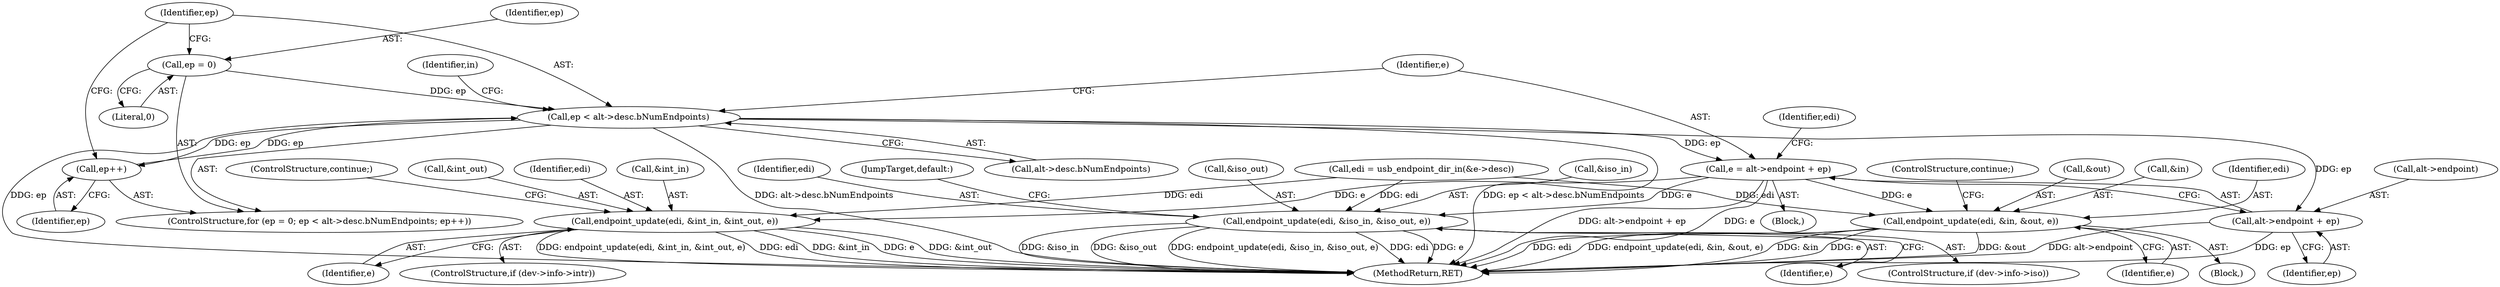 digraph "0_linux_7c80f9e4a588f1925b07134bb2e3689335f6c6d8@pointer" {
"1000167" [label="(Call,ep < alt->desc.bNumEndpoints)"];
"1000174" [label="(Call,ep++)"];
"1000167" [label="(Call,ep < alt->desc.bNumEndpoints)"];
"1000164" [label="(Call,ep = 0)"];
"1000179" [label="(Call,e = alt->endpoint + ep)"];
"1000201" [label="(Call,endpoint_update(edi, &in, &out, e))"];
"1000216" [label="(Call,endpoint_update(edi, &int_in, &int_out, e))"];
"1000231" [label="(Call,endpoint_update(edi, &iso_in, &iso_out, e))"];
"1000181" [label="(Call,alt->endpoint + ep)"];
"1000175" [label="(Identifier,ep)"];
"1000180" [label="(Identifier,e)"];
"1000237" [label="(Identifier,e)"];
"1000168" [label="(Identifier,ep)"];
"1000235" [label="(Call,&iso_out)"];
"1000163" [label="(ControlStructure,for (ep = 0; ep < alt->desc.bNumEndpoints; ep++))"];
"1000186" [label="(Call,edi = usb_endpoint_dir_in(&e->desc))"];
"1000203" [label="(Call,&in)"];
"1000176" [label="(Block,)"];
"1000223" [label="(ControlStructure,continue;)"];
"1000216" [label="(Call,endpoint_update(edi, &int_in, &int_out, e))"];
"1000164" [label="(Call,ep = 0)"];
"1000233" [label="(Call,&iso_in)"];
"1000232" [label="(Identifier,edi)"];
"1000169" [label="(Call,alt->desc.bNumEndpoints)"];
"1000174" [label="(Call,ep++)"];
"1000165" [label="(Identifier,ep)"];
"1000222" [label="(Identifier,e)"];
"1000185" [label="(Identifier,ep)"];
"1000202" [label="(Identifier,edi)"];
"1000220" [label="(Call,&int_out)"];
"1000429" [label="(MethodReturn,RET)"];
"1000187" [label="(Identifier,edi)"];
"1000207" [label="(Identifier,e)"];
"1000238" [label="(JumpTarget,default:)"];
"1000199" [label="(Block,)"];
"1000225" [label="(ControlStructure,if (dev->info->iso))"];
"1000201" [label="(Call,endpoint_update(edi, &in, &out, e))"];
"1000231" [label="(Call,endpoint_update(edi, &iso_in, &iso_out, e))"];
"1000167" [label="(Call,ep < alt->desc.bNumEndpoints)"];
"1000217" [label="(Identifier,edi)"];
"1000166" [label="(Literal,0)"];
"1000243" [label="(Identifier,in)"];
"1000181" [label="(Call,alt->endpoint + ep)"];
"1000208" [label="(ControlStructure,continue;)"];
"1000218" [label="(Call,&int_in)"];
"1000182" [label="(Call,alt->endpoint)"];
"1000179" [label="(Call,e = alt->endpoint + ep)"];
"1000205" [label="(Call,&out)"];
"1000210" [label="(ControlStructure,if (dev->info->intr))"];
"1000167" -> "1000163"  [label="AST: "];
"1000167" -> "1000169"  [label="CFG: "];
"1000168" -> "1000167"  [label="AST: "];
"1000169" -> "1000167"  [label="AST: "];
"1000180" -> "1000167"  [label="CFG: "];
"1000243" -> "1000167"  [label="CFG: "];
"1000167" -> "1000429"  [label="DDG: ep"];
"1000167" -> "1000429"  [label="DDG: alt->desc.bNumEndpoints"];
"1000167" -> "1000429"  [label="DDG: ep < alt->desc.bNumEndpoints"];
"1000174" -> "1000167"  [label="DDG: ep"];
"1000164" -> "1000167"  [label="DDG: ep"];
"1000167" -> "1000174"  [label="DDG: ep"];
"1000167" -> "1000179"  [label="DDG: ep"];
"1000167" -> "1000181"  [label="DDG: ep"];
"1000174" -> "1000163"  [label="AST: "];
"1000174" -> "1000175"  [label="CFG: "];
"1000175" -> "1000174"  [label="AST: "];
"1000168" -> "1000174"  [label="CFG: "];
"1000164" -> "1000163"  [label="AST: "];
"1000164" -> "1000166"  [label="CFG: "];
"1000165" -> "1000164"  [label="AST: "];
"1000166" -> "1000164"  [label="AST: "];
"1000168" -> "1000164"  [label="CFG: "];
"1000179" -> "1000176"  [label="AST: "];
"1000179" -> "1000181"  [label="CFG: "];
"1000180" -> "1000179"  [label="AST: "];
"1000181" -> "1000179"  [label="AST: "];
"1000187" -> "1000179"  [label="CFG: "];
"1000179" -> "1000429"  [label="DDG: alt->endpoint + ep"];
"1000179" -> "1000429"  [label="DDG: e"];
"1000179" -> "1000201"  [label="DDG: e"];
"1000179" -> "1000216"  [label="DDG: e"];
"1000179" -> "1000231"  [label="DDG: e"];
"1000201" -> "1000199"  [label="AST: "];
"1000201" -> "1000207"  [label="CFG: "];
"1000202" -> "1000201"  [label="AST: "];
"1000203" -> "1000201"  [label="AST: "];
"1000205" -> "1000201"  [label="AST: "];
"1000207" -> "1000201"  [label="AST: "];
"1000208" -> "1000201"  [label="CFG: "];
"1000201" -> "1000429"  [label="DDG: endpoint_update(edi, &in, &out, e)"];
"1000201" -> "1000429"  [label="DDG: &in"];
"1000201" -> "1000429"  [label="DDG: e"];
"1000201" -> "1000429"  [label="DDG: &out"];
"1000201" -> "1000429"  [label="DDG: edi"];
"1000186" -> "1000201"  [label="DDG: edi"];
"1000216" -> "1000210"  [label="AST: "];
"1000216" -> "1000222"  [label="CFG: "];
"1000217" -> "1000216"  [label="AST: "];
"1000218" -> "1000216"  [label="AST: "];
"1000220" -> "1000216"  [label="AST: "];
"1000222" -> "1000216"  [label="AST: "];
"1000223" -> "1000216"  [label="CFG: "];
"1000216" -> "1000429"  [label="DDG: endpoint_update(edi, &int_in, &int_out, e)"];
"1000216" -> "1000429"  [label="DDG: edi"];
"1000216" -> "1000429"  [label="DDG: &int_in"];
"1000216" -> "1000429"  [label="DDG: e"];
"1000216" -> "1000429"  [label="DDG: &int_out"];
"1000186" -> "1000216"  [label="DDG: edi"];
"1000231" -> "1000225"  [label="AST: "];
"1000231" -> "1000237"  [label="CFG: "];
"1000232" -> "1000231"  [label="AST: "];
"1000233" -> "1000231"  [label="AST: "];
"1000235" -> "1000231"  [label="AST: "];
"1000237" -> "1000231"  [label="AST: "];
"1000238" -> "1000231"  [label="CFG: "];
"1000231" -> "1000429"  [label="DDG: e"];
"1000231" -> "1000429"  [label="DDG: &iso_in"];
"1000231" -> "1000429"  [label="DDG: &iso_out"];
"1000231" -> "1000429"  [label="DDG: endpoint_update(edi, &iso_in, &iso_out, e)"];
"1000231" -> "1000429"  [label="DDG: edi"];
"1000186" -> "1000231"  [label="DDG: edi"];
"1000181" -> "1000185"  [label="CFG: "];
"1000182" -> "1000181"  [label="AST: "];
"1000185" -> "1000181"  [label="AST: "];
"1000181" -> "1000429"  [label="DDG: ep"];
"1000181" -> "1000429"  [label="DDG: alt->endpoint"];
}
